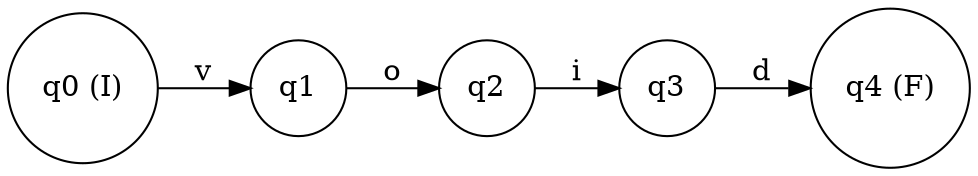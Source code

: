digraph finite_state_machine {
rankdir=LR;
node [shape = circle];
q0 [label="q0 (I)"];
q1 [label="q1"];
q2 [label="q2"];
q3 [label="q3"];
q4 [label="q4 (F)"];
q0 -> q1 [label="v"];
q1 -> q2 [label="o"];
q2 -> q3 [label="i"];
q3 -> q4 [label="d"];
}